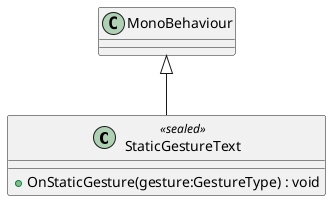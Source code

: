 @startuml
class StaticGestureText <<sealed>> {
    + OnStaticGesture(gesture:GestureType) : void
}
MonoBehaviour <|-- StaticGestureText
@enduml
